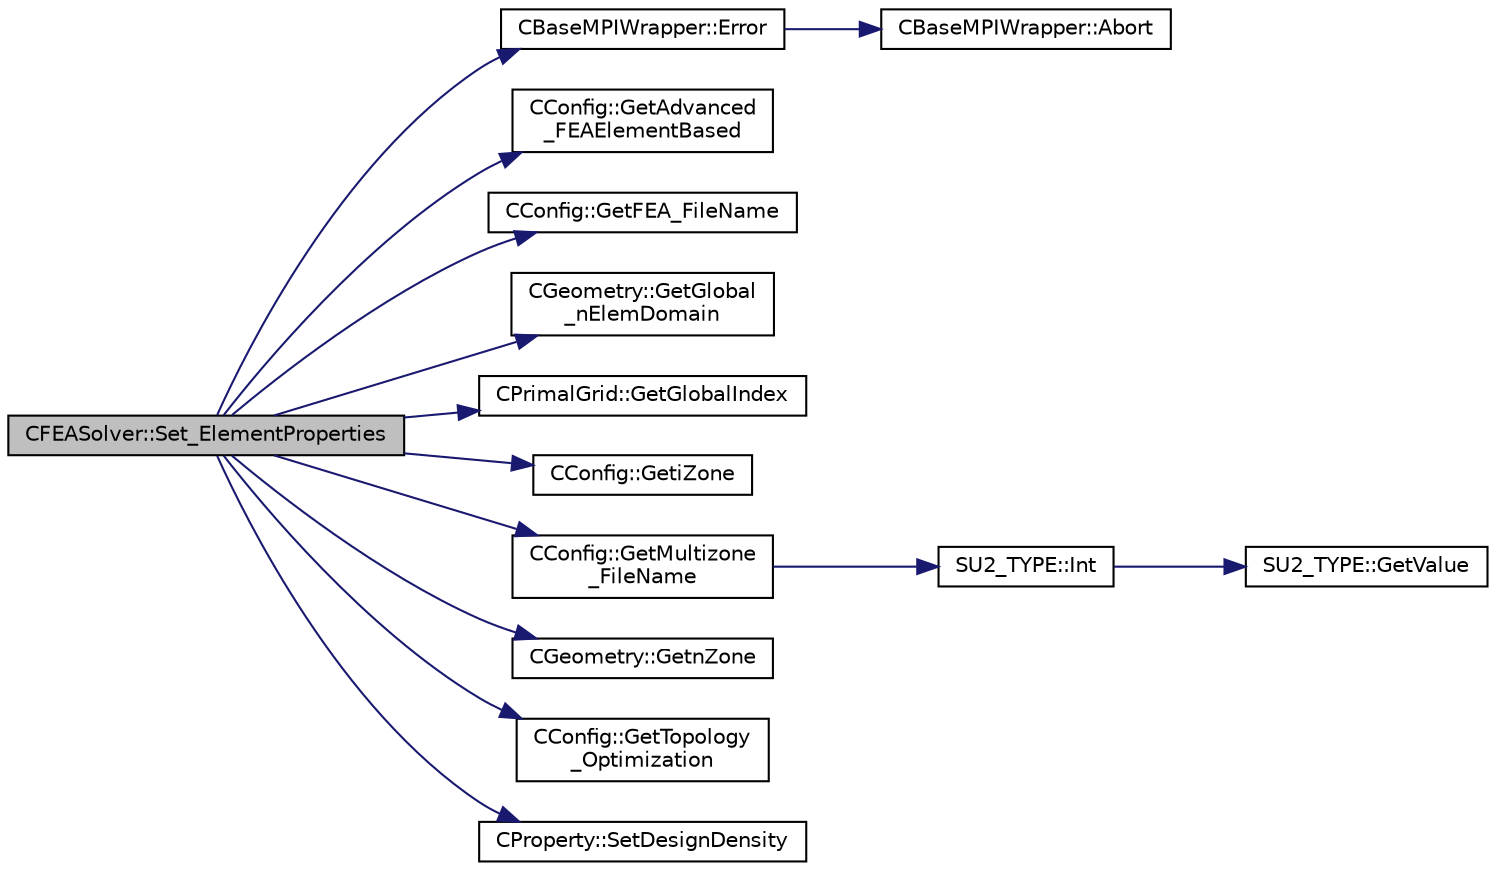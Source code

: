digraph "CFEASolver::Set_ElementProperties"
{
 // LATEX_PDF_SIZE
  edge [fontname="Helvetica",fontsize="10",labelfontname="Helvetica",labelfontsize="10"];
  node [fontname="Helvetica",fontsize="10",shape=record];
  rankdir="LR";
  Node1 [label="CFEASolver::Set_ElementProperties",height=0.2,width=0.4,color="black", fillcolor="grey75", style="filled", fontcolor="black",tooltip="Set container of element properties."];
  Node1 -> Node2 [color="midnightblue",fontsize="10",style="solid",fontname="Helvetica"];
  Node2 [label="CBaseMPIWrapper::Error",height=0.2,width=0.4,color="black", fillcolor="white", style="filled",URL="$classCBaseMPIWrapper.html#a04457c47629bda56704e6a8804833eeb",tooltip=" "];
  Node2 -> Node3 [color="midnightblue",fontsize="10",style="solid",fontname="Helvetica"];
  Node3 [label="CBaseMPIWrapper::Abort",height=0.2,width=0.4,color="black", fillcolor="white", style="filled",URL="$classCBaseMPIWrapper.html#af7297d861dca86b45cf561b6ab642e8f",tooltip=" "];
  Node1 -> Node4 [color="midnightblue",fontsize="10",style="solid",fontname="Helvetica"];
  Node4 [label="CConfig::GetAdvanced\l_FEAElementBased",height=0.2,width=0.4,color="black", fillcolor="white", style="filled",URL="$classCConfig.html#ac4d8b4b307dc68da5742199ce93b16af",tooltip="Determine if advanced features are used from the element-based FEA analysis (experimental feature)."];
  Node1 -> Node5 [color="midnightblue",fontsize="10",style="solid",fontname="Helvetica"];
  Node5 [label="CConfig::GetFEA_FileName",height=0.2,width=0.4,color="black", fillcolor="white", style="filled",URL="$classCConfig.html#a80a7f26f184c91307daa3aa24c1cfb98",tooltip="Get the name of the file with the element properties for structural problems."];
  Node1 -> Node6 [color="midnightblue",fontsize="10",style="solid",fontname="Helvetica"];
  Node6 [label="CGeometry::GetGlobal\l_nElemDomain",height=0.2,width=0.4,color="black", fillcolor="white", style="filled",URL="$classCGeometry.html#ae5a06c51dbefb9e83ff68e2df9bf9cc3",tooltip="Retrieve total number of elements in a simulation across all processors (excluding halos)."];
  Node1 -> Node7 [color="midnightblue",fontsize="10",style="solid",fontname="Helvetica"];
  Node7 [label="CPrimalGrid::GetGlobalIndex",height=0.2,width=0.4,color="black", fillcolor="white", style="filled",URL="$classCPrimalGrid.html#ab5fbcac35608267b8a6f02dcecef0f49",tooltip="Get the element global index in a parallel computation."];
  Node1 -> Node8 [color="midnightblue",fontsize="10",style="solid",fontname="Helvetica"];
  Node8 [label="CConfig::GetiZone",height=0.2,width=0.4,color="black", fillcolor="white", style="filled",URL="$classCConfig.html#a1d6335b8fdef6fbcd9a08f7503d73ec1",tooltip="Provides the number of varaibles."];
  Node1 -> Node9 [color="midnightblue",fontsize="10",style="solid",fontname="Helvetica"];
  Node9 [label="CConfig::GetMultizone\l_FileName",height=0.2,width=0.4,color="black", fillcolor="white", style="filled",URL="$classCConfig.html#a9990d8664ae332ae1af1978a41c31664",tooltip="Append the zone index to the restart or the solution files."];
  Node9 -> Node10 [color="midnightblue",fontsize="10",style="solid",fontname="Helvetica"];
  Node10 [label="SU2_TYPE::Int",height=0.2,width=0.4,color="black", fillcolor="white", style="filled",URL="$namespaceSU2__TYPE.html#a6b48817766d8a6486caa2807a52f6bae",tooltip="Casts the primitive value to int (uses GetValue, already implemented for each type)."];
  Node10 -> Node11 [color="midnightblue",fontsize="10",style="solid",fontname="Helvetica"];
  Node11 [label="SU2_TYPE::GetValue",height=0.2,width=0.4,color="black", fillcolor="white", style="filled",URL="$namespaceSU2__TYPE.html#adf52a59d6f4e578f7915ec9abbf7cb22",tooltip="Get the (primitive) value of the datatype (needs to be specialized for active types)."];
  Node1 -> Node12 [color="midnightblue",fontsize="10",style="solid",fontname="Helvetica"];
  Node12 [label="CGeometry::GetnZone",height=0.2,width=0.4,color="black", fillcolor="white", style="filled",URL="$classCGeometry.html#a83adc5e529673587c0aae63212262c31",tooltip="Get number of zones."];
  Node1 -> Node13 [color="midnightblue",fontsize="10",style="solid",fontname="Helvetica"];
  Node13 [label="CConfig::GetTopology\l_Optimization",height=0.2,width=0.4,color="black", fillcolor="white", style="filled",URL="$classCConfig.html#aaf3e38ba9bf594bc2d636158d1dbf305",tooltip="Get topology optimization."];
  Node1 -> Node14 [color="midnightblue",fontsize="10",style="solid",fontname="Helvetica"];
  Node14 [label="CProperty::SetDesignDensity",height=0.2,width=0.4,color="black", fillcolor="white", style="filled",URL="$classCProperty.html#a8f6b49dba6a07054bd15ce5c8efeca95",tooltip="Set the Design density (topology optimization variable)."];
}
